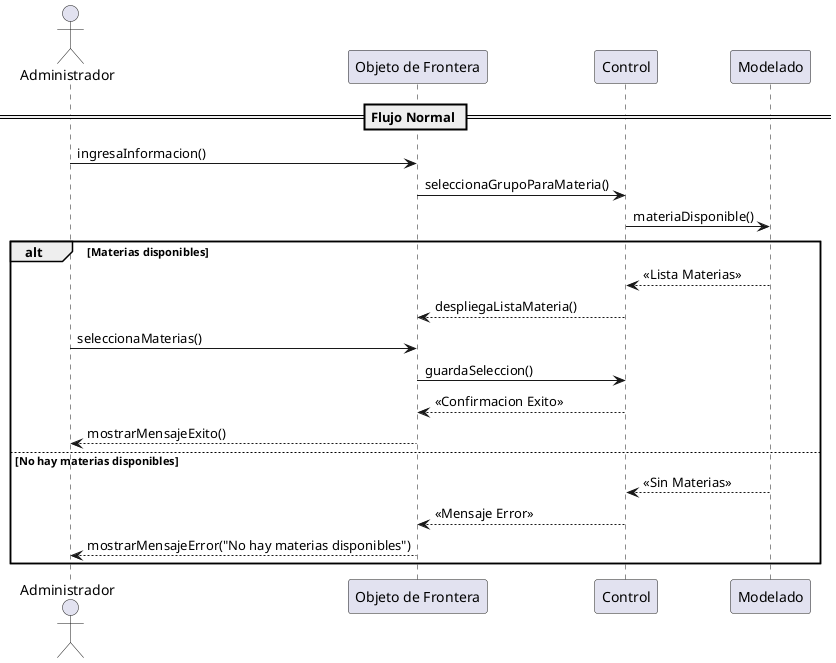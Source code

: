 @startuml
actor Administrador

participant "Objeto de Frontera" as C
participant "Control" as S
participant "Modelado" as BD

== Flujo Normal ==

Administrador -> C : ingresaInformacion()
C -> S : seleccionaGrupoParaMateria()
S -> BD : materiaDisponible()

alt Materias disponibles
    BD --> S : <<Lista Materias>>
    S --> C : despliegaListaMateria()
    Administrador -> C : seleccionaMaterias()
    C -> S : guardaSeleccion()
    S --> C : <<Confirmacion Exito>>
    C --> Administrador : mostrarMensajeExito()
else No hay materias disponibles
    BD --> S : <<Sin Materias>>
    S --> C : <<Mensaje Error>>
    C --> Administrador : mostrarMensajeError("No hay materias disponibles")
end
@enduml
